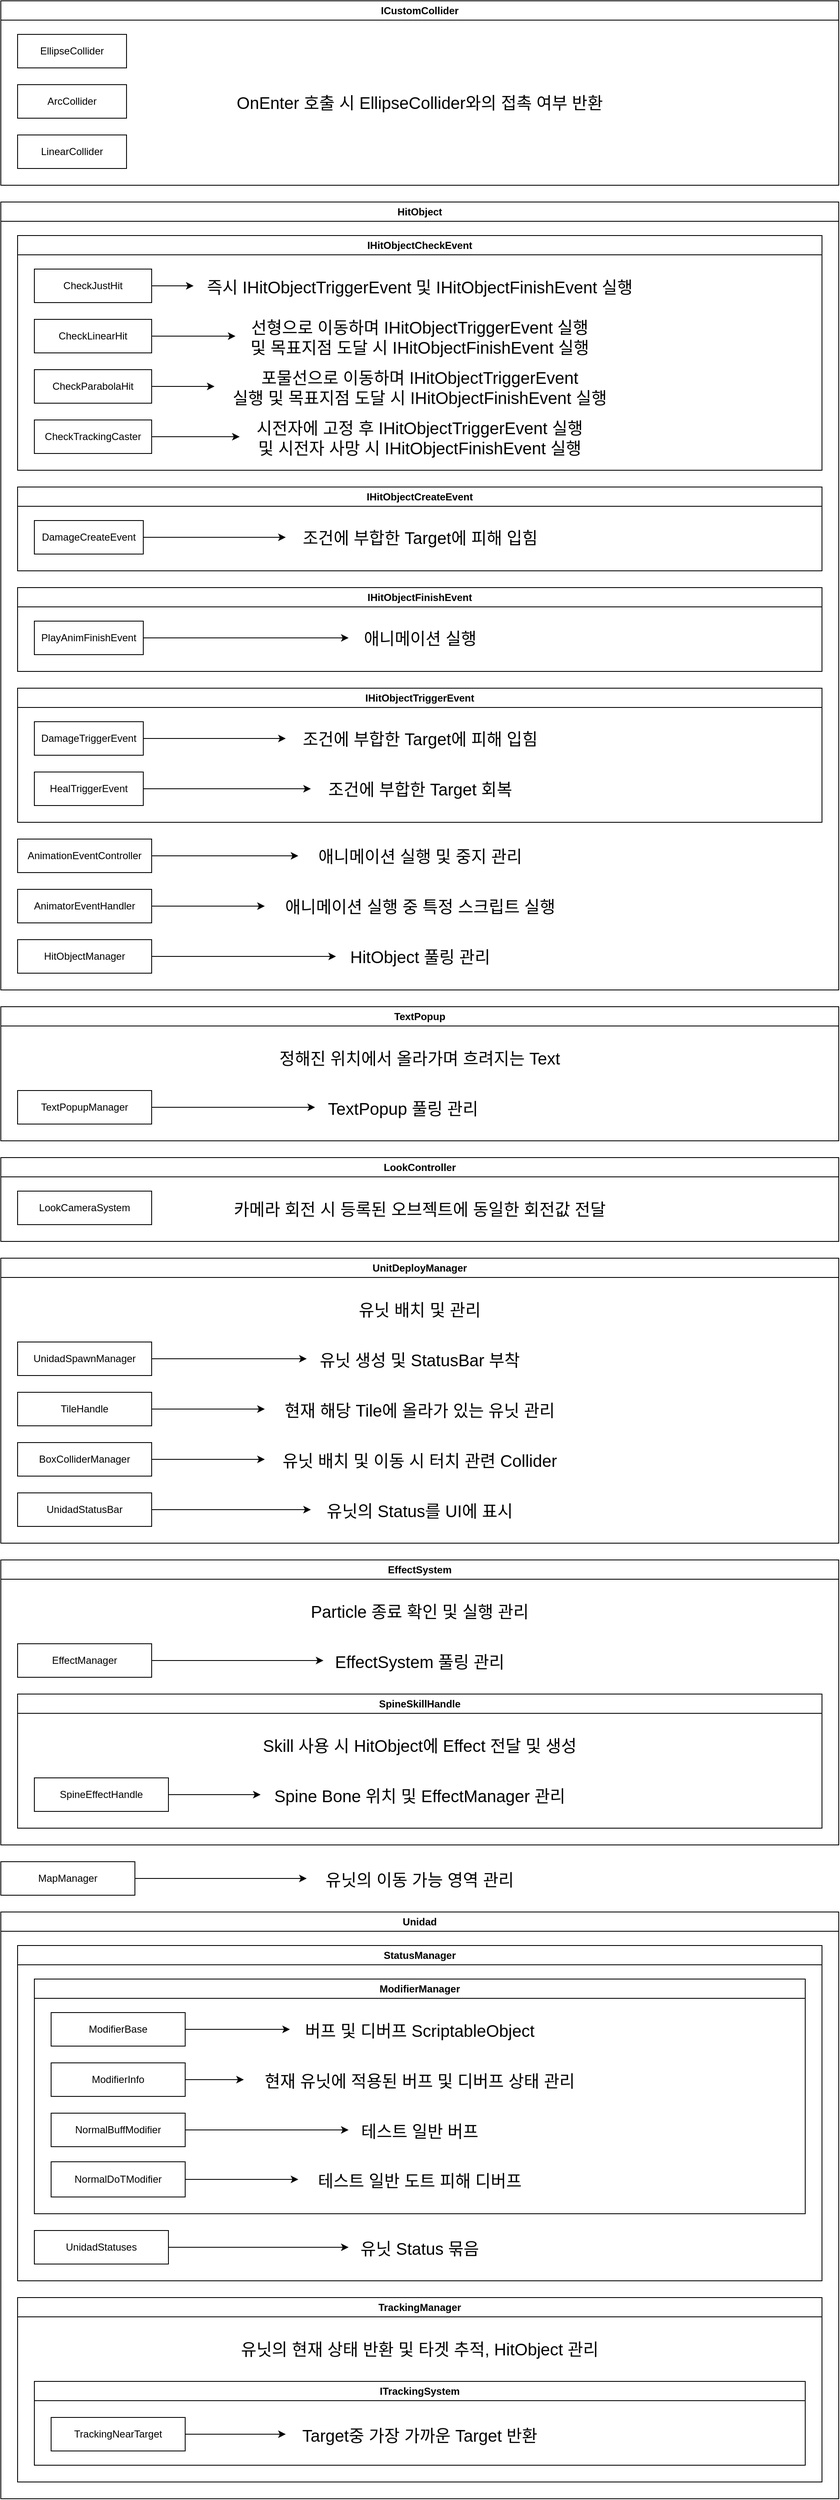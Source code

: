 <mxfile version="26.1.0">
  <diagram name="페이지-1" id="wAPH_ExRQOYtTbxZLGm6">
    <mxGraphModel dx="1434" dy="746" grid="1" gridSize="10" guides="1" tooltips="1" connect="1" arrows="1" fold="1" page="1" pageScale="1" pageWidth="827" pageHeight="1169" math="0" shadow="0">
      <root>
        <mxCell id="0" />
        <mxCell id="1" parent="0" />
        <mxCell id="cApgwDjYUXky-5Br8y6n-1" value="ICustomCollider" style="swimlane;whiteSpace=wrap;html=1;" parent="1" vertex="1">
          <mxGeometry x="40" y="40" width="1000" height="220" as="geometry" />
        </mxCell>
        <mxCell id="cApgwDjYUXky-5Br8y6n-3" value="EllipseCollider" style="rounded=0;whiteSpace=wrap;html=1;" parent="cApgwDjYUXky-5Br8y6n-1" vertex="1">
          <mxGeometry x="20" y="40" width="130" height="40" as="geometry" />
        </mxCell>
        <mxCell id="cApgwDjYUXky-5Br8y6n-5" value="LinearCollider" style="rounded=0;whiteSpace=wrap;html=1;" parent="cApgwDjYUXky-5Br8y6n-1" vertex="1">
          <mxGeometry x="20" y="160" width="130" height="40" as="geometry" />
        </mxCell>
        <mxCell id="cApgwDjYUXky-5Br8y6n-4" value="ArcCollider" style="rounded=0;whiteSpace=wrap;html=1;" parent="cApgwDjYUXky-5Br8y6n-1" vertex="1">
          <mxGeometry x="20" y="100" width="130" height="40" as="geometry" />
        </mxCell>
        <mxCell id="cApgwDjYUXky-5Br8y6n-24" value="OnEnter 호출 시 EllipseCollider와의 접촉 여부 반환" style="text;align=center;verticalAlign=middle;resizable=0;points=[];autosize=1;strokeColor=none;fillColor=none;fontSize=20;" parent="cApgwDjYUXky-5Br8y6n-1" vertex="1">
          <mxGeometry x="260" y="100" width="480" height="40" as="geometry" />
        </mxCell>
        <mxCell id="cApgwDjYUXky-5Br8y6n-15" value="HitObject" style="swimlane;whiteSpace=wrap;html=1;" parent="1" vertex="1">
          <mxGeometry x="40" y="280" width="1000" height="940" as="geometry" />
        </mxCell>
        <mxCell id="cApgwDjYUXky-5Br8y6n-6" value="IHitObjectCheckEvent" style="swimlane;whiteSpace=wrap;html=1;" parent="cApgwDjYUXky-5Br8y6n-15" vertex="1">
          <mxGeometry x="20" y="40" width="960" height="280" as="geometry" />
        </mxCell>
        <mxCell id="1JDkBDq08E5YAG_0zMsE-20" style="edgeStyle=orthogonalEdgeStyle;rounded=0;orthogonalLoop=1;jettySize=auto;html=1;" edge="1" parent="cApgwDjYUXky-5Br8y6n-6" source="cApgwDjYUXky-5Br8y6n-10" target="cApgwDjYUXky-5Br8y6n-25">
          <mxGeometry relative="1" as="geometry" />
        </mxCell>
        <mxCell id="cApgwDjYUXky-5Br8y6n-10" value="CheckJustHit" style="rounded=0;whiteSpace=wrap;html=1;" parent="cApgwDjYUXky-5Br8y6n-6" vertex="1">
          <mxGeometry x="20" y="40" width="140" height="40" as="geometry" />
        </mxCell>
        <mxCell id="1JDkBDq08E5YAG_0zMsE-19" style="edgeStyle=orthogonalEdgeStyle;rounded=0;orthogonalLoop=1;jettySize=auto;html=1;" edge="1" parent="cApgwDjYUXky-5Br8y6n-6" source="cApgwDjYUXky-5Br8y6n-11" target="cApgwDjYUXky-5Br8y6n-26">
          <mxGeometry relative="1" as="geometry" />
        </mxCell>
        <mxCell id="cApgwDjYUXky-5Br8y6n-11" value="CheckLinearHit" style="rounded=0;whiteSpace=wrap;html=1;" parent="cApgwDjYUXky-5Br8y6n-6" vertex="1">
          <mxGeometry x="20" y="100" width="140" height="40" as="geometry" />
        </mxCell>
        <mxCell id="1JDkBDq08E5YAG_0zMsE-18" style="edgeStyle=orthogonalEdgeStyle;rounded=0;orthogonalLoop=1;jettySize=auto;html=1;" edge="1" parent="cApgwDjYUXky-5Br8y6n-6" source="cApgwDjYUXky-5Br8y6n-13" target="cApgwDjYUXky-5Br8y6n-27">
          <mxGeometry relative="1" as="geometry" />
        </mxCell>
        <mxCell id="cApgwDjYUXky-5Br8y6n-13" value="CheckParabolaHit" style="rounded=0;whiteSpace=wrap;html=1;" parent="cApgwDjYUXky-5Br8y6n-6" vertex="1">
          <mxGeometry x="20" y="160" width="140" height="40" as="geometry" />
        </mxCell>
        <mxCell id="1JDkBDq08E5YAG_0zMsE-17" style="edgeStyle=orthogonalEdgeStyle;rounded=0;orthogonalLoop=1;jettySize=auto;html=1;" edge="1" parent="cApgwDjYUXky-5Br8y6n-6" source="cApgwDjYUXky-5Br8y6n-14" target="cApgwDjYUXky-5Br8y6n-28">
          <mxGeometry relative="1" as="geometry" />
        </mxCell>
        <mxCell id="cApgwDjYUXky-5Br8y6n-14" value="CheckTrackingCaster" style="rounded=0;whiteSpace=wrap;html=1;" parent="cApgwDjYUXky-5Br8y6n-6" vertex="1">
          <mxGeometry x="20" y="220" width="140" height="40" as="geometry" />
        </mxCell>
        <mxCell id="cApgwDjYUXky-5Br8y6n-25" value="즉시 IHitObjectTriggerEvent 및 IHitObjectFinishEvent 실행" style="text;align=center;verticalAlign=middle;resizable=0;points=[];autosize=1;strokeColor=none;fillColor=none;fontSize=20;" parent="cApgwDjYUXky-5Br8y6n-6" vertex="1">
          <mxGeometry x="210" y="40" width="540" height="40" as="geometry" />
        </mxCell>
        <mxCell id="cApgwDjYUXky-5Br8y6n-26" value="선형으로 이동하며 IHitObjectTriggerEvent 실행&#xa;및 목표지점 도달 시 IHitObjectFinishEvent 실행" style="text;align=center;verticalAlign=middle;resizable=0;points=[];autosize=1;strokeColor=none;fillColor=none;fontSize=20;" parent="cApgwDjYUXky-5Br8y6n-6" vertex="1">
          <mxGeometry x="260" y="90" width="440" height="60" as="geometry" />
        </mxCell>
        <mxCell id="cApgwDjYUXky-5Br8y6n-27" value="포물선으로 이동하며 IHitObjectTriggerEvent&#xa;실행 및 목표지점 도달 시 IHitObjectFinishEvent 실행" style="text;align=center;verticalAlign=middle;resizable=0;points=[];autosize=1;strokeColor=none;fillColor=none;fontSize=20;" parent="cApgwDjYUXky-5Br8y6n-6" vertex="1">
          <mxGeometry x="235" y="150" width="490" height="60" as="geometry" />
        </mxCell>
        <mxCell id="cApgwDjYUXky-5Br8y6n-28" value="시전자에 고정 후 IHitObjectTriggerEvent 실행&#xa;및 시전자 사망 시 IHitObjectFinishEvent 실행" style="text;align=center;verticalAlign=middle;resizable=0;points=[];autosize=1;strokeColor=none;fillColor=none;fontSize=20;" parent="cApgwDjYUXky-5Br8y6n-6" vertex="1">
          <mxGeometry x="265" y="210" width="430" height="60" as="geometry" />
        </mxCell>
        <mxCell id="cApgwDjYUXky-5Br8y6n-7" value="IHitObjectCreateEvent" style="swimlane;whiteSpace=wrap;html=1;" parent="cApgwDjYUXky-5Br8y6n-15" vertex="1">
          <mxGeometry x="20" y="340" width="960" height="100" as="geometry" />
        </mxCell>
        <mxCell id="1JDkBDq08E5YAG_0zMsE-15" style="edgeStyle=orthogonalEdgeStyle;rounded=0;orthogonalLoop=1;jettySize=auto;html=1;" edge="1" parent="cApgwDjYUXky-5Br8y6n-7" source="cApgwDjYUXky-5Br8y6n-16" target="cApgwDjYUXky-5Br8y6n-29">
          <mxGeometry relative="1" as="geometry" />
        </mxCell>
        <mxCell id="cApgwDjYUXky-5Br8y6n-16" value="DamageCreateEvent" style="rounded=0;whiteSpace=wrap;html=1;" parent="cApgwDjYUXky-5Br8y6n-7" vertex="1">
          <mxGeometry x="20" y="40" width="130" height="40" as="geometry" />
        </mxCell>
        <mxCell id="cApgwDjYUXky-5Br8y6n-29" value="&lt;span style=&quot;font-size: 20px;&quot;&gt;조건에 부합한 Target에 피해 입힘&lt;/span&gt;" style="text;html=1;align=center;verticalAlign=middle;resizable=0;points=[];autosize=1;strokeColor=none;fillColor=none;" parent="cApgwDjYUXky-5Br8y6n-7" vertex="1">
          <mxGeometry x="320" y="40" width="320" height="40" as="geometry" />
        </mxCell>
        <mxCell id="cApgwDjYUXky-5Br8y6n-8" value="IHitObjectFinishEvent" style="swimlane;whiteSpace=wrap;html=1;" parent="cApgwDjYUXky-5Br8y6n-15" vertex="1">
          <mxGeometry x="20" y="460" width="960" height="100" as="geometry" />
        </mxCell>
        <mxCell id="1JDkBDq08E5YAG_0zMsE-14" style="edgeStyle=orthogonalEdgeStyle;rounded=0;orthogonalLoop=1;jettySize=auto;html=1;" edge="1" parent="cApgwDjYUXky-5Br8y6n-8" source="cApgwDjYUXky-5Br8y6n-12" target="cApgwDjYUXky-5Br8y6n-30">
          <mxGeometry relative="1" as="geometry" />
        </mxCell>
        <mxCell id="cApgwDjYUXky-5Br8y6n-12" value="PlayAnimFinishEvent" style="rounded=0;whiteSpace=wrap;html=1;" parent="cApgwDjYUXky-5Br8y6n-8" vertex="1">
          <mxGeometry x="20" y="40" width="130" height="40" as="geometry" />
        </mxCell>
        <mxCell id="cApgwDjYUXky-5Br8y6n-30" value="&lt;span style=&quot;font-size: 20px;&quot;&gt;애니메이션 실행&lt;/span&gt;" style="text;html=1;align=center;verticalAlign=middle;resizable=0;points=[];autosize=1;strokeColor=none;fillColor=none;" parent="cApgwDjYUXky-5Br8y6n-8" vertex="1">
          <mxGeometry x="395" y="40" width="170" height="40" as="geometry" />
        </mxCell>
        <mxCell id="cApgwDjYUXky-5Br8y6n-9" value="IHitObjectTriggerEvent" style="swimlane;whiteSpace=wrap;html=1;" parent="cApgwDjYUXky-5Br8y6n-15" vertex="1">
          <mxGeometry x="20" y="580" width="960" height="160" as="geometry" />
        </mxCell>
        <mxCell id="1JDkBDq08E5YAG_0zMsE-13" style="edgeStyle=orthogonalEdgeStyle;rounded=0;orthogonalLoop=1;jettySize=auto;html=1;" edge="1" parent="cApgwDjYUXky-5Br8y6n-9" source="cApgwDjYUXky-5Br8y6n-17" target="cApgwDjYUXky-5Br8y6n-34">
          <mxGeometry relative="1" as="geometry" />
        </mxCell>
        <mxCell id="cApgwDjYUXky-5Br8y6n-17" value="DamageTriggerEvent" style="rounded=0;whiteSpace=wrap;html=1;" parent="cApgwDjYUXky-5Br8y6n-9" vertex="1">
          <mxGeometry x="20" y="40" width="130" height="40" as="geometry" />
        </mxCell>
        <mxCell id="1JDkBDq08E5YAG_0zMsE-12" style="edgeStyle=orthogonalEdgeStyle;rounded=0;orthogonalLoop=1;jettySize=auto;html=1;" edge="1" parent="cApgwDjYUXky-5Br8y6n-9" source="cApgwDjYUXky-5Br8y6n-18" target="cApgwDjYUXky-5Br8y6n-35">
          <mxGeometry relative="1" as="geometry" />
        </mxCell>
        <mxCell id="cApgwDjYUXky-5Br8y6n-18" value="HealTriggerEvent" style="rounded=0;whiteSpace=wrap;html=1;" parent="cApgwDjYUXky-5Br8y6n-9" vertex="1">
          <mxGeometry x="20" y="100" width="130" height="40" as="geometry" />
        </mxCell>
        <mxCell id="cApgwDjYUXky-5Br8y6n-34" value="&lt;span style=&quot;font-size: 20px;&quot;&gt;조건에 부합한 Target에 피해 입힘&lt;/span&gt;" style="text;html=1;align=center;verticalAlign=middle;resizable=0;points=[];autosize=1;strokeColor=none;fillColor=none;" parent="cApgwDjYUXky-5Br8y6n-9" vertex="1">
          <mxGeometry x="320" y="40" width="320" height="40" as="geometry" />
        </mxCell>
        <mxCell id="cApgwDjYUXky-5Br8y6n-35" value="&lt;span style=&quot;font-size: 20px;&quot;&gt;조건에 부합한 Target 회복&lt;/span&gt;" style="text;html=1;align=center;verticalAlign=middle;resizable=0;points=[];autosize=1;strokeColor=none;fillColor=none;" parent="cApgwDjYUXky-5Br8y6n-9" vertex="1">
          <mxGeometry x="350" y="100" width="260" height="40" as="geometry" />
        </mxCell>
        <mxCell id="1JDkBDq08E5YAG_0zMsE-11" style="edgeStyle=orthogonalEdgeStyle;rounded=0;orthogonalLoop=1;jettySize=auto;html=1;" edge="1" parent="cApgwDjYUXky-5Br8y6n-15" source="cApgwDjYUXky-5Br8y6n-19" target="cApgwDjYUXky-5Br8y6n-36">
          <mxGeometry relative="1" as="geometry" />
        </mxCell>
        <mxCell id="cApgwDjYUXky-5Br8y6n-19" value="AnimationEventController" style="rounded=0;whiteSpace=wrap;html=1;" parent="cApgwDjYUXky-5Br8y6n-15" vertex="1">
          <mxGeometry x="20" y="760" width="160" height="40" as="geometry" />
        </mxCell>
        <mxCell id="1JDkBDq08E5YAG_0zMsE-10" style="edgeStyle=orthogonalEdgeStyle;rounded=0;orthogonalLoop=1;jettySize=auto;html=1;" edge="1" parent="cApgwDjYUXky-5Br8y6n-15" source="cApgwDjYUXky-5Br8y6n-2" target="cApgwDjYUXky-5Br8y6n-37">
          <mxGeometry relative="1" as="geometry" />
        </mxCell>
        <mxCell id="cApgwDjYUXky-5Br8y6n-2" value="AnimatorEventHandler" style="rounded=0;whiteSpace=wrap;html=1;" parent="cApgwDjYUXky-5Br8y6n-15" vertex="1">
          <mxGeometry x="20" y="820" width="160" height="40" as="geometry" />
        </mxCell>
        <mxCell id="1JDkBDq08E5YAG_0zMsE-9" style="edgeStyle=orthogonalEdgeStyle;rounded=0;orthogonalLoop=1;jettySize=auto;html=1;" edge="1" parent="cApgwDjYUXky-5Br8y6n-15" source="cApgwDjYUXky-5Br8y6n-20" target="cApgwDjYUXky-5Br8y6n-38">
          <mxGeometry relative="1" as="geometry" />
        </mxCell>
        <mxCell id="cApgwDjYUXky-5Br8y6n-20" value="HitObjectManager" style="rounded=0;whiteSpace=wrap;html=1;" parent="cApgwDjYUXky-5Br8y6n-15" vertex="1">
          <mxGeometry x="20" y="880" width="160" height="40" as="geometry" />
        </mxCell>
        <mxCell id="cApgwDjYUXky-5Br8y6n-36" value="&lt;span style=&quot;font-size: 20px;&quot;&gt;애니메이션 실행 및 중지 관리&lt;/span&gt;" style="text;html=1;align=center;verticalAlign=middle;resizable=0;points=[];autosize=1;strokeColor=none;fillColor=none;" parent="cApgwDjYUXky-5Br8y6n-15" vertex="1">
          <mxGeometry x="355" y="760" width="290" height="40" as="geometry" />
        </mxCell>
        <mxCell id="cApgwDjYUXky-5Br8y6n-37" value="&lt;span style=&quot;font-size: 20px;&quot;&gt;애니메이션 실행 중 특정 스크립트 실행&lt;/span&gt;" style="text;html=1;align=center;verticalAlign=middle;resizable=0;points=[];autosize=1;strokeColor=none;fillColor=none;" parent="cApgwDjYUXky-5Br8y6n-15" vertex="1">
          <mxGeometry x="315" y="820" width="370" height="40" as="geometry" />
        </mxCell>
        <mxCell id="cApgwDjYUXky-5Br8y6n-38" value="&lt;span style=&quot;font-size: 20px;&quot;&gt;HitObject 풀링 관리&lt;/span&gt;" style="text;html=1;align=center;verticalAlign=middle;resizable=0;points=[];autosize=1;strokeColor=none;fillColor=none;" parent="cApgwDjYUXky-5Br8y6n-15" vertex="1">
          <mxGeometry x="400" y="880" width="200" height="40" as="geometry" />
        </mxCell>
        <mxCell id="1JDkBDq08E5YAG_0zMsE-1" value="TextPopup" style="swimlane;whiteSpace=wrap;html=1;" vertex="1" parent="1">
          <mxGeometry x="40" y="1240" width="1000" height="160" as="geometry" />
        </mxCell>
        <mxCell id="1JDkBDq08E5YAG_0zMsE-8" style="edgeStyle=orthogonalEdgeStyle;rounded=0;orthogonalLoop=1;jettySize=auto;html=1;" edge="1" parent="1JDkBDq08E5YAG_0zMsE-1" source="1JDkBDq08E5YAG_0zMsE-4" target="1JDkBDq08E5YAG_0zMsE-6">
          <mxGeometry relative="1" as="geometry" />
        </mxCell>
        <mxCell id="1JDkBDq08E5YAG_0zMsE-4" value="TextPopupManager" style="rounded=0;whiteSpace=wrap;html=1;" vertex="1" parent="1JDkBDq08E5YAG_0zMsE-1">
          <mxGeometry x="20" y="100" width="160" height="40" as="geometry" />
        </mxCell>
        <mxCell id="1JDkBDq08E5YAG_0zMsE-5" value="정해진 위치에서 올라가며 흐려지는 Text" style="text;align=center;verticalAlign=middle;resizable=0;points=[];autosize=1;strokeColor=none;fillColor=none;fontSize=20;" vertex="1" parent="1JDkBDq08E5YAG_0zMsE-1">
          <mxGeometry x="310" y="40" width="380" height="40" as="geometry" />
        </mxCell>
        <mxCell id="1JDkBDq08E5YAG_0zMsE-6" value="TextPopup 풀링 관리" style="text;align=center;verticalAlign=middle;resizable=0;points=[];autosize=1;strokeColor=none;fillColor=none;fontSize=20;" vertex="1" parent="1JDkBDq08E5YAG_0zMsE-1">
          <mxGeometry x="375" y="100" width="210" height="40" as="geometry" />
        </mxCell>
        <mxCell id="1JDkBDq08E5YAG_0zMsE-94" style="edgeStyle=orthogonalEdgeStyle;rounded=0;orthogonalLoop=1;jettySize=auto;html=1;" edge="1" parent="1" source="1JDkBDq08E5YAG_0zMsE-21" target="1JDkBDq08E5YAG_0zMsE-93">
          <mxGeometry relative="1" as="geometry" />
        </mxCell>
        <mxCell id="1JDkBDq08E5YAG_0zMsE-21" value="MapManager" style="rounded=0;whiteSpace=wrap;html=1;" vertex="1" parent="1">
          <mxGeometry x="40" y="2260" width="160" height="40" as="geometry" />
        </mxCell>
        <mxCell id="1JDkBDq08E5YAG_0zMsE-22" value="LookController" style="swimlane;whiteSpace=wrap;html=1;" vertex="1" parent="1">
          <mxGeometry x="40" y="1420" width="1000" height="100" as="geometry" />
        </mxCell>
        <mxCell id="1JDkBDq08E5YAG_0zMsE-23" value="LookCameraSystem" style="rounded=0;whiteSpace=wrap;html=1;" vertex="1" parent="1JDkBDq08E5YAG_0zMsE-22">
          <mxGeometry x="20" y="40" width="160" height="40" as="geometry" />
        </mxCell>
        <mxCell id="1JDkBDq08E5YAG_0zMsE-46" value="카메라 회전 시 등록된 오브젝트에 동일한 회전값 전달" style="text;align=center;verticalAlign=middle;resizable=0;points=[];autosize=1;strokeColor=none;fillColor=none;fontSize=20;" vertex="1" parent="1JDkBDq08E5YAG_0zMsE-22">
          <mxGeometry x="250" y="40" width="500" height="40" as="geometry" />
        </mxCell>
        <mxCell id="1JDkBDq08E5YAG_0zMsE-24" value="UnitDeployManager" style="swimlane;whiteSpace=wrap;html=1;" vertex="1" parent="1">
          <mxGeometry x="40" y="1540" width="1000" height="340" as="geometry" />
        </mxCell>
        <mxCell id="1JDkBDq08E5YAG_0zMsE-50" style="edgeStyle=orthogonalEdgeStyle;rounded=0;orthogonalLoop=1;jettySize=auto;html=1;" edge="1" parent="1JDkBDq08E5YAG_0zMsE-24" source="1JDkBDq08E5YAG_0zMsE-25" target="1JDkBDq08E5YAG_0zMsE-47">
          <mxGeometry relative="1" as="geometry" />
        </mxCell>
        <mxCell id="1JDkBDq08E5YAG_0zMsE-25" value="UnidadSpawnManager" style="rounded=0;whiteSpace=wrap;html=1;" vertex="1" parent="1JDkBDq08E5YAG_0zMsE-24">
          <mxGeometry x="20" y="100" width="160" height="40" as="geometry" />
        </mxCell>
        <mxCell id="1JDkBDq08E5YAG_0zMsE-51" style="edgeStyle=orthogonalEdgeStyle;rounded=0;orthogonalLoop=1;jettySize=auto;html=1;" edge="1" parent="1JDkBDq08E5YAG_0zMsE-24" source="1JDkBDq08E5YAG_0zMsE-26" target="1JDkBDq08E5YAG_0zMsE-48">
          <mxGeometry relative="1" as="geometry" />
        </mxCell>
        <mxCell id="1JDkBDq08E5YAG_0zMsE-26" value="TileHandle" style="rounded=0;whiteSpace=wrap;html=1;" vertex="1" parent="1JDkBDq08E5YAG_0zMsE-24">
          <mxGeometry x="20" y="160" width="160" height="40" as="geometry" />
        </mxCell>
        <mxCell id="1JDkBDq08E5YAG_0zMsE-47" value="유닛 생성 및 StatusBar 부착" style="text;align=center;verticalAlign=middle;resizable=0;points=[];autosize=1;strokeColor=none;fillColor=none;fontSize=20;" vertex="1" parent="1JDkBDq08E5YAG_0zMsE-24">
          <mxGeometry x="365" y="100" width="270" height="40" as="geometry" />
        </mxCell>
        <mxCell id="1JDkBDq08E5YAG_0zMsE-48" value="현재 해당 Tile에 올라가 있는 유닛 관리" style="text;align=center;verticalAlign=middle;resizable=0;points=[];autosize=1;strokeColor=none;fillColor=none;fontSize=20;" vertex="1" parent="1JDkBDq08E5YAG_0zMsE-24">
          <mxGeometry x="315" y="160" width="370" height="40" as="geometry" />
        </mxCell>
        <mxCell id="1JDkBDq08E5YAG_0zMsE-49" value="유닛 배치 및 관리" style="text;align=center;verticalAlign=middle;resizable=0;points=[];autosize=1;strokeColor=none;fillColor=none;fontSize=20;" vertex="1" parent="1JDkBDq08E5YAG_0zMsE-24">
          <mxGeometry x="410" y="40" width="180" height="40" as="geometry" />
        </mxCell>
        <mxCell id="1JDkBDq08E5YAG_0zMsE-76" style="edgeStyle=orthogonalEdgeStyle;rounded=0;orthogonalLoop=1;jettySize=auto;html=1;" edge="1" parent="1JDkBDq08E5YAG_0zMsE-24" source="1JDkBDq08E5YAG_0zMsE-27" target="1JDkBDq08E5YAG_0zMsE-74">
          <mxGeometry relative="1" as="geometry" />
        </mxCell>
        <mxCell id="1JDkBDq08E5YAG_0zMsE-27" value="BoxColliderManager" style="rounded=0;whiteSpace=wrap;html=1;" vertex="1" parent="1JDkBDq08E5YAG_0zMsE-24">
          <mxGeometry x="20" y="220" width="160" height="40" as="geometry" />
        </mxCell>
        <mxCell id="1JDkBDq08E5YAG_0zMsE-77" style="edgeStyle=orthogonalEdgeStyle;rounded=0;orthogonalLoop=1;jettySize=auto;html=1;" edge="1" parent="1JDkBDq08E5YAG_0zMsE-24" source="1JDkBDq08E5YAG_0zMsE-28" target="1JDkBDq08E5YAG_0zMsE-75">
          <mxGeometry relative="1" as="geometry" />
        </mxCell>
        <mxCell id="1JDkBDq08E5YAG_0zMsE-28" value="UnidadStatusBar" style="rounded=0;whiteSpace=wrap;html=1;" vertex="1" parent="1JDkBDq08E5YAG_0zMsE-24">
          <mxGeometry x="20" y="280" width="160" height="40" as="geometry" />
        </mxCell>
        <mxCell id="1JDkBDq08E5YAG_0zMsE-74" value="유닛 배치 및 이동 시 터치 관련 Collider" style="text;align=center;verticalAlign=middle;resizable=0;points=[];autosize=1;strokeColor=none;fillColor=none;fontSize=20;" vertex="1" parent="1JDkBDq08E5YAG_0zMsE-24">
          <mxGeometry x="315" y="220" width="370" height="40" as="geometry" />
        </mxCell>
        <mxCell id="1JDkBDq08E5YAG_0zMsE-75" value="유닛의 Status를 UI에 표시" style="text;align=center;verticalAlign=middle;resizable=0;points=[];autosize=1;strokeColor=none;fillColor=none;fontSize=20;" vertex="1" parent="1JDkBDq08E5YAG_0zMsE-24">
          <mxGeometry x="370" y="280" width="260" height="40" as="geometry" />
        </mxCell>
        <mxCell id="1JDkBDq08E5YAG_0zMsE-29" value="EffectSystem" style="swimlane;whiteSpace=wrap;html=1;" vertex="1" parent="1">
          <mxGeometry x="40" y="1900" width="1000" height="340" as="geometry" />
        </mxCell>
        <mxCell id="1JDkBDq08E5YAG_0zMsE-70" style="edgeStyle=orthogonalEdgeStyle;rounded=0;orthogonalLoop=1;jettySize=auto;html=1;" edge="1" parent="1JDkBDq08E5YAG_0zMsE-29" source="1JDkBDq08E5YAG_0zMsE-30" target="1JDkBDq08E5YAG_0zMsE-53">
          <mxGeometry relative="1" as="geometry" />
        </mxCell>
        <mxCell id="1JDkBDq08E5YAG_0zMsE-30" value="EffectManager" style="rounded=0;whiteSpace=wrap;html=1;" vertex="1" parent="1JDkBDq08E5YAG_0zMsE-29">
          <mxGeometry x="20" y="100" width="160" height="40" as="geometry" />
        </mxCell>
        <mxCell id="1JDkBDq08E5YAG_0zMsE-53" value="EffectSystem 풀링 관리" style="text;align=center;verticalAlign=middle;resizable=0;points=[];autosize=1;strokeColor=none;fillColor=none;fontSize=20;" vertex="1" parent="1JDkBDq08E5YAG_0zMsE-29">
          <mxGeometry x="385" y="100" width="230" height="40" as="geometry" />
        </mxCell>
        <mxCell id="1JDkBDq08E5YAG_0zMsE-69" value="Particle 종료 확인 및 실행 관리" style="text;align=center;verticalAlign=middle;resizable=0;points=[];autosize=1;strokeColor=none;fillColor=none;fontSize=20;" vertex="1" parent="1JDkBDq08E5YAG_0zMsE-29">
          <mxGeometry x="350" y="40" width="300" height="40" as="geometry" />
        </mxCell>
        <mxCell id="1JDkBDq08E5YAG_0zMsE-73" value="SpineSkillHandle" style="swimlane;whiteSpace=wrap;html=1;" vertex="1" parent="1JDkBDq08E5YAG_0zMsE-29">
          <mxGeometry x="20" y="160" width="960" height="160" as="geometry" />
        </mxCell>
        <mxCell id="1JDkBDq08E5YAG_0zMsE-54" value="Skill 사용 시 HitObject에 Effect 전달 및 생성" style="text;align=center;verticalAlign=middle;resizable=0;points=[];autosize=1;strokeColor=none;fillColor=none;fontSize=20;" vertex="1" parent="1JDkBDq08E5YAG_0zMsE-73">
          <mxGeometry x="275" y="40" width="410" height="40" as="geometry" />
        </mxCell>
        <mxCell id="1JDkBDq08E5YAG_0zMsE-32" value="SpineEffectHandle" style="rounded=0;whiteSpace=wrap;html=1;" vertex="1" parent="1JDkBDq08E5YAG_0zMsE-73">
          <mxGeometry x="20" y="100" width="160" height="40" as="geometry" />
        </mxCell>
        <mxCell id="1JDkBDq08E5YAG_0zMsE-72" style="edgeStyle=orthogonalEdgeStyle;rounded=0;orthogonalLoop=1;jettySize=auto;html=1;" edge="1" parent="1JDkBDq08E5YAG_0zMsE-73" source="1JDkBDq08E5YAG_0zMsE-32" target="1JDkBDq08E5YAG_0zMsE-55">
          <mxGeometry relative="1" as="geometry" />
        </mxCell>
        <mxCell id="1JDkBDq08E5YAG_0zMsE-55" value="Spine Bone 위치 및 EffectManager 관리" style="text;align=center;verticalAlign=middle;resizable=0;points=[];autosize=1;strokeColor=none;fillColor=none;fontSize=20;" vertex="1" parent="1JDkBDq08E5YAG_0zMsE-73">
          <mxGeometry x="290" y="100" width="380" height="40" as="geometry" />
        </mxCell>
        <mxCell id="1JDkBDq08E5YAG_0zMsE-33" value="Unidad" style="swimlane;whiteSpace=wrap;html=1;" vertex="1" parent="1">
          <mxGeometry x="40" y="2320" width="1000" height="700" as="geometry" />
        </mxCell>
        <mxCell id="1JDkBDq08E5YAG_0zMsE-34" value="StatusManager" style="swimlane;whiteSpace=wrap;html=1;" vertex="1" parent="1JDkBDq08E5YAG_0zMsE-33">
          <mxGeometry x="20" y="40" width="960" height="400" as="geometry" />
        </mxCell>
        <mxCell id="1JDkBDq08E5YAG_0zMsE-37" value="ModifierManager" style="swimlane;whiteSpace=wrap;html=1;" vertex="1" parent="1JDkBDq08E5YAG_0zMsE-34">
          <mxGeometry x="20" y="40" width="920" height="280" as="geometry" />
        </mxCell>
        <mxCell id="1JDkBDq08E5YAG_0zMsE-91" style="edgeStyle=orthogonalEdgeStyle;rounded=0;orthogonalLoop=1;jettySize=auto;html=1;" edge="1" parent="1JDkBDq08E5YAG_0zMsE-37" source="1JDkBDq08E5YAG_0zMsE-38" target="1JDkBDq08E5YAG_0zMsE-78">
          <mxGeometry relative="1" as="geometry" />
        </mxCell>
        <mxCell id="1JDkBDq08E5YAG_0zMsE-38" value="ModifierBase" style="rounded=0;whiteSpace=wrap;html=1;" vertex="1" parent="1JDkBDq08E5YAG_0zMsE-37">
          <mxGeometry x="20" y="40" width="160" height="40" as="geometry" />
        </mxCell>
        <mxCell id="1JDkBDq08E5YAG_0zMsE-92" style="edgeStyle=orthogonalEdgeStyle;rounded=0;orthogonalLoop=1;jettySize=auto;html=1;" edge="1" parent="1JDkBDq08E5YAG_0zMsE-37" source="1JDkBDq08E5YAG_0zMsE-39" target="1JDkBDq08E5YAG_0zMsE-79">
          <mxGeometry relative="1" as="geometry" />
        </mxCell>
        <mxCell id="1JDkBDq08E5YAG_0zMsE-39" value="ModifierInfo" style="rounded=0;whiteSpace=wrap;html=1;" vertex="1" parent="1JDkBDq08E5YAG_0zMsE-37">
          <mxGeometry x="20" y="100" width="160" height="40" as="geometry" />
        </mxCell>
        <mxCell id="1JDkBDq08E5YAG_0zMsE-90" style="edgeStyle=orthogonalEdgeStyle;rounded=0;orthogonalLoop=1;jettySize=auto;html=1;" edge="1" parent="1JDkBDq08E5YAG_0zMsE-37" source="1JDkBDq08E5YAG_0zMsE-40" target="1JDkBDq08E5YAG_0zMsE-80">
          <mxGeometry relative="1" as="geometry" />
        </mxCell>
        <mxCell id="1JDkBDq08E5YAG_0zMsE-40" value="NormalBuffModifier" style="rounded=0;whiteSpace=wrap;html=1;" vertex="1" parent="1JDkBDq08E5YAG_0zMsE-37">
          <mxGeometry x="20" y="160" width="160" height="40" as="geometry" />
        </mxCell>
        <mxCell id="1JDkBDq08E5YAG_0zMsE-89" style="edgeStyle=orthogonalEdgeStyle;rounded=0;orthogonalLoop=1;jettySize=auto;html=1;" edge="1" parent="1JDkBDq08E5YAG_0zMsE-37" source="1JDkBDq08E5YAG_0zMsE-41" target="1JDkBDq08E5YAG_0zMsE-81">
          <mxGeometry relative="1" as="geometry" />
        </mxCell>
        <mxCell id="1JDkBDq08E5YAG_0zMsE-41" value="NormalDoTModifier" style="rounded=0;whiteSpace=wrap;html=1;" vertex="1" parent="1JDkBDq08E5YAG_0zMsE-37">
          <mxGeometry x="20" y="218" width="160" height="42" as="geometry" />
        </mxCell>
        <mxCell id="1JDkBDq08E5YAG_0zMsE-78" value="버프 및 디버프 ScriptableObject" style="text;align=center;verticalAlign=middle;resizable=0;points=[];autosize=1;strokeColor=none;fillColor=none;fontSize=20;" vertex="1" parent="1JDkBDq08E5YAG_0zMsE-37">
          <mxGeometry x="305" y="40" width="310" height="40" as="geometry" />
        </mxCell>
        <mxCell id="1JDkBDq08E5YAG_0zMsE-79" value="현재 유닛에 적용된 버프 및 디버프 상태 관리" style="text;align=center;verticalAlign=middle;resizable=0;points=[];autosize=1;strokeColor=none;fillColor=none;fontSize=20;" vertex="1" parent="1JDkBDq08E5YAG_0zMsE-37">
          <mxGeometry x="250" y="100" width="420" height="40" as="geometry" />
        </mxCell>
        <mxCell id="1JDkBDq08E5YAG_0zMsE-80" value="테스트 일반 버프" style="text;align=center;verticalAlign=middle;resizable=0;points=[];autosize=1;strokeColor=none;fillColor=none;fontSize=20;" vertex="1" parent="1JDkBDq08E5YAG_0zMsE-37">
          <mxGeometry x="375" y="160" width="170" height="40" as="geometry" />
        </mxCell>
        <mxCell id="1JDkBDq08E5YAG_0zMsE-81" value="테스트 일반 도트 피해 디버프" style="text;align=center;verticalAlign=middle;resizable=0;points=[];autosize=1;strokeColor=none;fillColor=none;fontSize=20;" vertex="1" parent="1JDkBDq08E5YAG_0zMsE-37">
          <mxGeometry x="315" y="219" width="290" height="40" as="geometry" />
        </mxCell>
        <mxCell id="1JDkBDq08E5YAG_0zMsE-88" style="edgeStyle=orthogonalEdgeStyle;rounded=0;orthogonalLoop=1;jettySize=auto;html=1;" edge="1" parent="1JDkBDq08E5YAG_0zMsE-34" source="1JDkBDq08E5YAG_0zMsE-42" target="1JDkBDq08E5YAG_0zMsE-82">
          <mxGeometry relative="1" as="geometry" />
        </mxCell>
        <mxCell id="1JDkBDq08E5YAG_0zMsE-42" value="UnidadStatuses" style="rounded=0;whiteSpace=wrap;html=1;" vertex="1" parent="1JDkBDq08E5YAG_0zMsE-34">
          <mxGeometry x="20" y="340" width="160" height="40" as="geometry" />
        </mxCell>
        <mxCell id="1JDkBDq08E5YAG_0zMsE-82" value="유닛 Status 묶음" style="text;align=center;verticalAlign=middle;resizable=0;points=[];autosize=1;strokeColor=none;fillColor=none;fontSize=20;" vertex="1" parent="1JDkBDq08E5YAG_0zMsE-34">
          <mxGeometry x="395" y="340" width="170" height="40" as="geometry" />
        </mxCell>
        <mxCell id="1JDkBDq08E5YAG_0zMsE-43" value="TrackingManager" style="swimlane;whiteSpace=wrap;html=1;" vertex="1" parent="1JDkBDq08E5YAG_0zMsE-33">
          <mxGeometry x="20" y="460" width="960" height="220" as="geometry" />
        </mxCell>
        <mxCell id="1JDkBDq08E5YAG_0zMsE-83" value="유닛의 현재 상태 반환 및 타겟 추적, HitObject 관리" style="text;align=center;verticalAlign=middle;resizable=0;points=[];autosize=1;strokeColor=none;fillColor=none;fontSize=20;" vertex="1" parent="1JDkBDq08E5YAG_0zMsE-43">
          <mxGeometry x="240" y="40" width="480" height="40" as="geometry" />
        </mxCell>
        <mxCell id="1JDkBDq08E5YAG_0zMsE-85" value="ITrackingSystem" style="swimlane;whiteSpace=wrap;html=1;" vertex="1" parent="1JDkBDq08E5YAG_0zMsE-43">
          <mxGeometry x="20" y="100" width="920" height="100" as="geometry" />
        </mxCell>
        <mxCell id="1JDkBDq08E5YAG_0zMsE-87" style="edgeStyle=orthogonalEdgeStyle;rounded=0;orthogonalLoop=1;jettySize=auto;html=1;" edge="1" parent="1JDkBDq08E5YAG_0zMsE-85" source="1JDkBDq08E5YAG_0zMsE-45" target="1JDkBDq08E5YAG_0zMsE-86">
          <mxGeometry relative="1" as="geometry" />
        </mxCell>
        <mxCell id="1JDkBDq08E5YAG_0zMsE-45" value="TrackingNearTarget" style="rounded=0;whiteSpace=wrap;html=1;" vertex="1" parent="1JDkBDq08E5YAG_0zMsE-85">
          <mxGeometry x="20" y="43" width="160" height="40" as="geometry" />
        </mxCell>
        <mxCell id="1JDkBDq08E5YAG_0zMsE-86" value="Target중 가장 가까운 Target 반환" style="text;align=center;verticalAlign=middle;resizable=0;points=[];autosize=1;strokeColor=none;fillColor=none;fontSize=20;" vertex="1" parent="1JDkBDq08E5YAG_0zMsE-85">
          <mxGeometry x="300" y="43" width="320" height="40" as="geometry" />
        </mxCell>
        <mxCell id="1JDkBDq08E5YAG_0zMsE-93" value="유닛의 이동 가능 영역 관리" style="text;align=center;verticalAlign=middle;resizable=0;points=[];autosize=1;strokeColor=none;fillColor=none;fontSize=20;" vertex="1" parent="1">
          <mxGeometry x="405" y="2260" width="270" height="40" as="geometry" />
        </mxCell>
      </root>
    </mxGraphModel>
  </diagram>
</mxfile>
